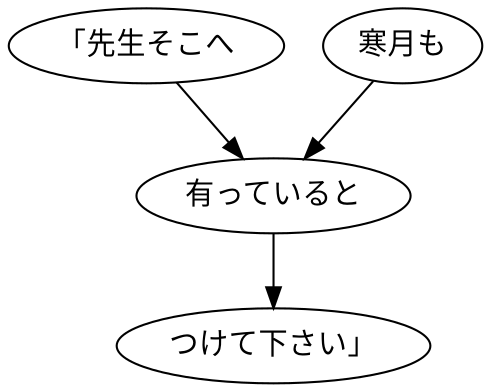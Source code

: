 digraph graph3862 {
	node0 [label="「先生そこへ"];
	node1 [label="寒月も"];
	node2 [label="有っていると"];
	node3 [label="つけて下さい」"];
	node0 -> node2;
	node1 -> node2;
	node2 -> node3;
}
